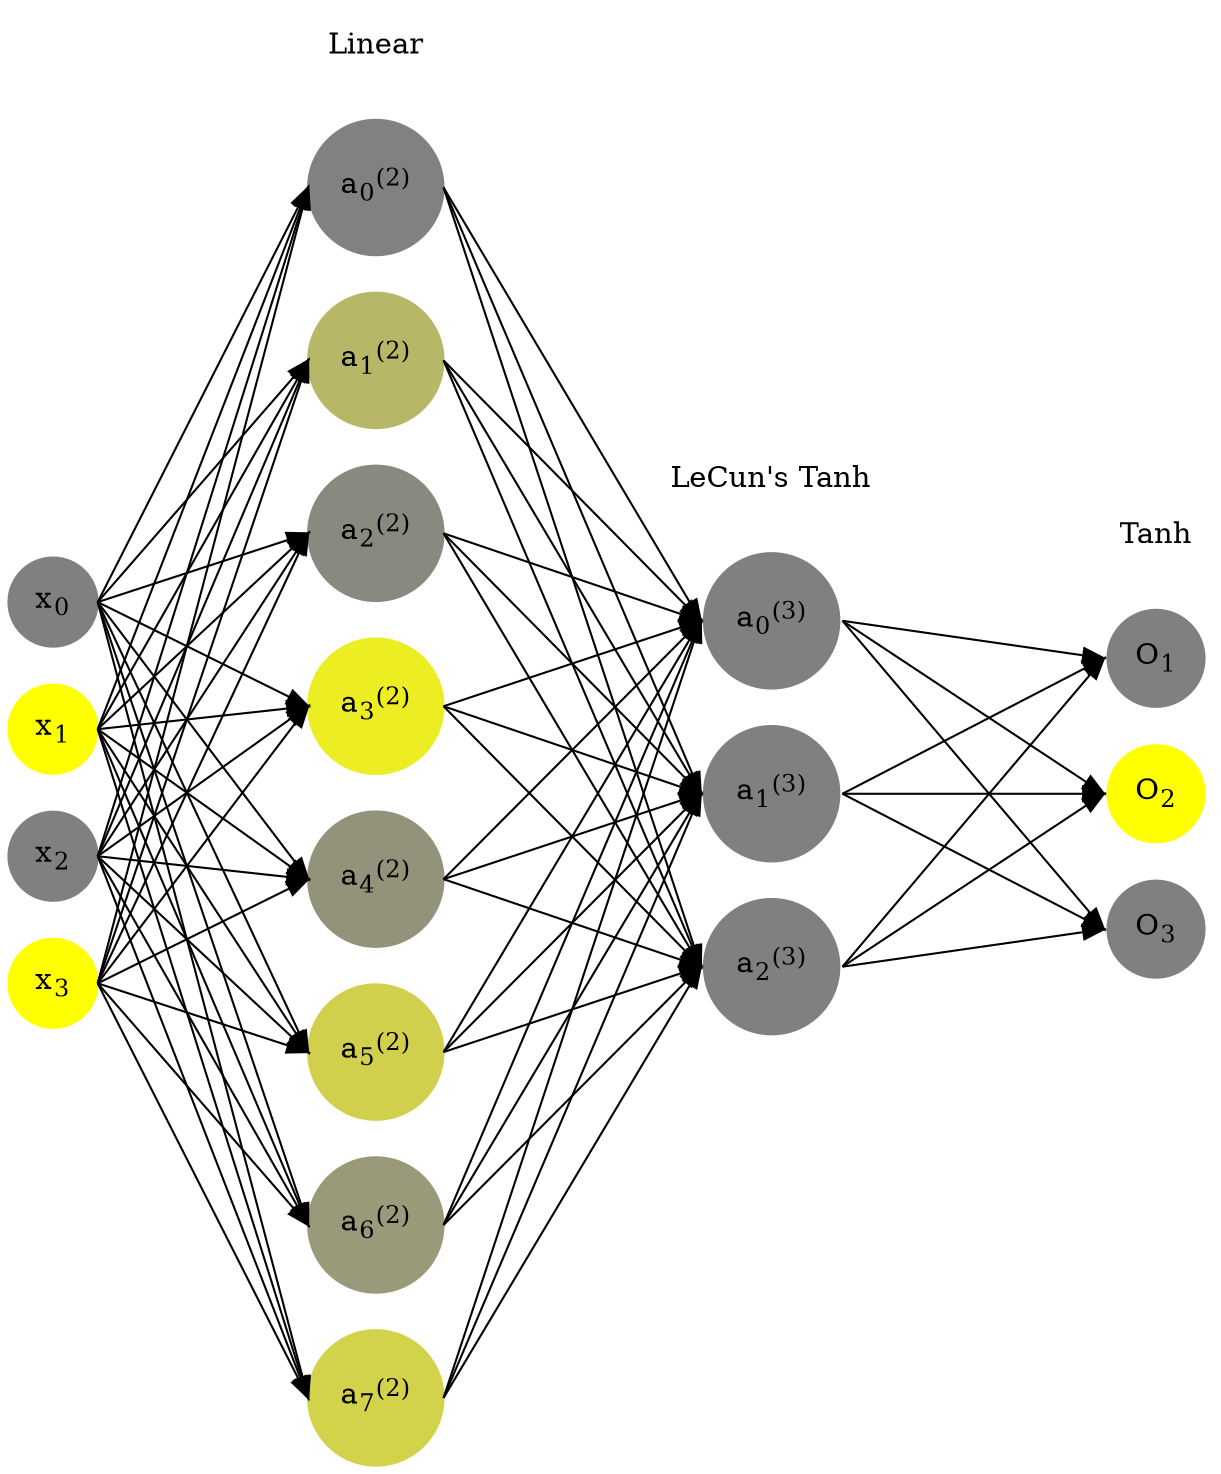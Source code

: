 digraph G {
	rankdir = LR;
	splines=false;
	edge[style=invis];
	ranksep= 1.4;
	{
	node [shape=circle, color="0.1667, 0.0, 0.5", style=filled, fillcolor="0.1667, 0.0, 0.5"];
	x0 [label=<x<sub>0</sub>>];
	}
	{
	node [shape=circle, color="0.1667, 1.0, 1.0", style=filled, fillcolor="0.1667, 1.0, 1.0"];
	x1 [label=<x<sub>1</sub>>];
	}
	{
	node [shape=circle, color="0.1667, 0.0, 0.5", style=filled, fillcolor="0.1667, 0.0, 0.5"];
	x2 [label=<x<sub>2</sub>>];
	}
	{
	node [shape=circle, color="0.1667, 1.0, 1.0", style=filled, fillcolor="0.1667, 1.0, 1.0"];
	x3 [label=<x<sub>3</sub>>];
	}
	{
	node [shape=circle, color="0.1667, 0.014681, 0.507341", style=filled, fillcolor="0.1667, 0.014681, 0.507341"];
	a02 [label=<a<sub>0</sub><sup>(2)</sup>>];
	}
	{
	node [shape=circle, color="0.1667, 0.433715, 0.716857", style=filled, fillcolor="0.1667, 0.433715, 0.716857"];
	a12 [label=<a<sub>1</sub><sup>(2)</sup>>];
	}
	{
	node [shape=circle, color="0.1667, 0.075128, 0.537564", style=filled, fillcolor="0.1667, 0.075128, 0.537564"];
	a22 [label=<a<sub>2</sub><sup>(2)</sup>>];
	}
	{
	node [shape=circle, color="0.1667, 0.852248, 0.926124", style=filled, fillcolor="0.1667, 0.852248, 0.926124"];
	a32 [label=<a<sub>3</sub><sup>(2)</sup>>];
	}
	{
	node [shape=circle, color="0.1667, 0.153747, 0.576874", style=filled, fillcolor="0.1667, 0.153747, 0.576874"];
	a42 [label=<a<sub>4</sub><sup>(2)</sup>>];
	}
	{
	node [shape=circle, color="0.1667, 0.627149, 0.813574", style=filled, fillcolor="0.1667, 0.627149, 0.813574"];
	a52 [label=<a<sub>5</sub><sup>(2)</sup>>];
	}
	{
	node [shape=circle, color="0.1667, 0.203689, 0.601845", style=filled, fillcolor="0.1667, 0.203689, 0.601845"];
	a62 [label=<a<sub>6</sub><sup>(2)</sup>>];
	}
	{
	node [shape=circle, color="0.1667, 0.642005, 0.821003", style=filled, fillcolor="0.1667, 0.642005, 0.821003"];
	a72 [label=<a<sub>7</sub><sup>(2)</sup>>];
	}
	{
	node [shape=circle, color="0.1667, 0.000059, 0.500030", style=filled, fillcolor="0.1667, 0.000059, 0.500030"];
	a03 [label=<a<sub>0</sub><sup>(3)</sup>>];
	}
	{
	node [shape=circle, color="0.1667, 0.000053, 0.500026", style=filled, fillcolor="0.1667, 0.000053, 0.500026"];
	a13 [label=<a<sub>1</sub><sup>(3)</sup>>];
	}
	{
	node [shape=circle, color="0.1667, 0.000209, 0.500104", style=filled, fillcolor="0.1667, 0.000209, 0.500104"];
	a23 [label=<a<sub>2</sub><sup>(3)</sup>>];
	}
	{
	node [shape=circle, color="0.1667, 0.0, 0.5", style=filled, fillcolor="0.1667, 0.0, 0.5"];
	O1 [label=<O<sub>1</sub>>];
	}
	{
	node [shape=circle, color="0.1667, 1.0, 1.0", style=filled, fillcolor="0.1667, 1.0, 1.0"];
	O2 [label=<O<sub>2</sub>>];
	}
	{
	node [shape=circle, color="0.1667, 0.0, 0.5", style=filled, fillcolor="0.1667, 0.0, 0.5"];
	O3 [label=<O<sub>3</sub>>];
	}
	{
	rank=same;
	x0->x1->x2->x3;
	}
	{
	rank=same;
	a02->a12->a22->a32->a42->a52->a62->a72;
	}
	{
	rank=same;
	a03->a13->a23;
	}
	{
	rank=same;
	O1->O2->O3;
	}
	l1 [shape=plaintext,label="Linear"];
	l1->a02;
	{rank=same; l1;a02};
	l2 [shape=plaintext,label="LeCun's Tanh"];
	l2->a03;
	{rank=same; l2;a03};
	l3 [shape=plaintext,label="Tanh"];
	l3->O1;
	{rank=same; l3;O1};
edge[style=solid, tailport=e, headport=w];
	{x0;x1;x2;x3} -> {a02;a12;a22;a32;a42;a52;a62;a72};
	{a02;a12;a22;a32;a42;a52;a62;a72} -> {a03;a13;a23};
	{a03;a13;a23} -> {O1,O2,O3};
}